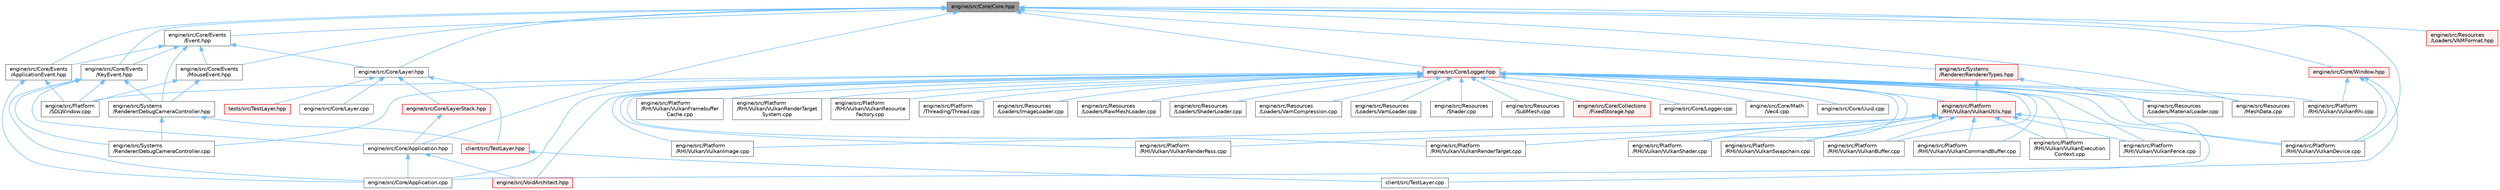 digraph "engine/src/Core/Core.hpp"
{
 // LATEX_PDF_SIZE
  bgcolor="transparent";
  edge [fontname=Helvetica,fontsize=10,labelfontname=Helvetica,labelfontsize=10];
  node [fontname=Helvetica,fontsize=10,shape=box,height=0.2,width=0.4];
  Node1 [id="Node000001",label="engine/src/Core/Core.hpp",height=0.2,width=0.4,color="gray40", fillcolor="grey60", style="filled", fontcolor="black",tooltip=" "];
  Node1 -> Node2 [id="edge1_Node000001_Node000002",dir="back",color="steelblue1",style="solid",tooltip=" "];
  Node2 [id="Node000002",label="engine/src/Core/Application.hpp",height=0.2,width=0.4,color="grey40", fillcolor="white", style="filled",URL="$_application_8hpp.html",tooltip=" "];
  Node2 -> Node3 [id="edge2_Node000002_Node000003",dir="back",color="steelblue1",style="solid",tooltip=" "];
  Node3 [id="Node000003",label="engine/src/Core/Application.cpp",height=0.2,width=0.4,color="grey40", fillcolor="white", style="filled",URL="$_application_8cpp.html",tooltip=" "];
  Node2 -> Node4 [id="edge3_Node000002_Node000004",dir="back",color="steelblue1",style="solid",tooltip=" "];
  Node4 [id="Node000004",label="engine/src/VoidArchitect.hpp",height=0.2,width=0.4,color="red", fillcolor="#FFF0F0", style="filled",URL="$_void_architect_8hpp.html",tooltip=" "];
  Node1 -> Node7 [id="edge4_Node000001_Node000007",dir="back",color="steelblue1",style="solid",tooltip=" "];
  Node7 [id="Node000007",label="engine/src/Core/Events\l/ApplicationEvent.hpp",height=0.2,width=0.4,color="grey40", fillcolor="white", style="filled",URL="$_application_event_8hpp.html",tooltip=" "];
  Node7 -> Node3 [id="edge5_Node000007_Node000003",dir="back",color="steelblue1",style="solid",tooltip=" "];
  Node7 -> Node8 [id="edge6_Node000007_Node000008",dir="back",color="steelblue1",style="solid",tooltip=" "];
  Node8 [id="Node000008",label="engine/src/Platform\l/SDLWindow.cpp",height=0.2,width=0.4,color="grey40", fillcolor="white", style="filled",URL="$_s_d_l_window_8cpp.html",tooltip=" "];
  Node1 -> Node9 [id="edge7_Node000001_Node000009",dir="back",color="steelblue1",style="solid",tooltip=" "];
  Node9 [id="Node000009",label="engine/src/Core/Events\l/Event.hpp",height=0.2,width=0.4,color="grey40", fillcolor="white", style="filled",URL="$_event_8hpp.html",tooltip=" "];
  Node9 -> Node7 [id="edge8_Node000009_Node000007",dir="back",color="steelblue1",style="solid",tooltip=" "];
  Node9 -> Node10 [id="edge9_Node000009_Node000010",dir="back",color="steelblue1",style="solid",tooltip=" "];
  Node10 [id="Node000010",label="engine/src/Core/Events\l/KeyEvent.hpp",height=0.2,width=0.4,color="grey40", fillcolor="white", style="filled",URL="$_key_event_8hpp.html",tooltip=" "];
  Node10 -> Node3 [id="edge10_Node000010_Node000003",dir="back",color="steelblue1",style="solid",tooltip=" "];
  Node10 -> Node2 [id="edge11_Node000010_Node000002",dir="back",color="steelblue1",style="solid",tooltip=" "];
  Node10 -> Node8 [id="edge12_Node000010_Node000008",dir="back",color="steelblue1",style="solid",tooltip=" "];
  Node10 -> Node11 [id="edge13_Node000010_Node000011",dir="back",color="steelblue1",style="solid",tooltip=" "];
  Node11 [id="Node000011",label="engine/src/Systems\l/Renderer/DebugCameraController.cpp",height=0.2,width=0.4,color="grey40", fillcolor="white", style="filled",URL="$_debug_camera_controller_8cpp.html",tooltip=" "];
  Node10 -> Node12 [id="edge14_Node000010_Node000012",dir="back",color="steelblue1",style="solid",tooltip=" "];
  Node12 [id="Node000012",label="engine/src/Systems\l/Renderer/DebugCameraController.hpp",height=0.2,width=0.4,color="grey40", fillcolor="white", style="filled",URL="$_debug_camera_controller_8hpp.html",tooltip=" "];
  Node12 -> Node13 [id="edge15_Node000012_Node000013",dir="back",color="steelblue1",style="solid",tooltip=" "];
  Node13 [id="Node000013",label="client/src/TestLayer.hpp",height=0.2,width=0.4,color="red", fillcolor="#FFF0F0", style="filled",URL="$client_2src_2_test_layer_8hpp.html",tooltip=" "];
  Node13 -> Node14 [id="edge16_Node000013_Node000014",dir="back",color="steelblue1",style="solid",tooltip=" "];
  Node14 [id="Node000014",label="client/src/TestLayer.cpp",height=0.2,width=0.4,color="grey40", fillcolor="white", style="filled",URL="$client_2src_2_test_layer_8cpp.html",tooltip=" "];
  Node12 -> Node11 [id="edge17_Node000012_Node000011",dir="back",color="steelblue1",style="solid",tooltip=" "];
  Node9 -> Node15 [id="edge18_Node000009_Node000015",dir="back",color="steelblue1",style="solid",tooltip=" "];
  Node15 [id="Node000015",label="engine/src/Core/Events\l/MouseEvent.hpp",height=0.2,width=0.4,color="grey40", fillcolor="white", style="filled",URL="$_mouse_event_8hpp.html",tooltip=" "];
  Node15 -> Node8 [id="edge19_Node000015_Node000008",dir="back",color="steelblue1",style="solid",tooltip=" "];
  Node15 -> Node12 [id="edge20_Node000015_Node000012",dir="back",color="steelblue1",style="solid",tooltip=" "];
  Node9 -> Node16 [id="edge21_Node000009_Node000016",dir="back",color="steelblue1",style="solid",tooltip=" "];
  Node16 [id="Node000016",label="engine/src/Core/Layer.hpp",height=0.2,width=0.4,color="grey40", fillcolor="white", style="filled",URL="$_layer_8hpp.html",tooltip=" "];
  Node16 -> Node13 [id="edge22_Node000016_Node000013",dir="back",color="steelblue1",style="solid",tooltip=" "];
  Node16 -> Node17 [id="edge23_Node000016_Node000017",dir="back",color="steelblue1",style="solid",tooltip=" "];
  Node17 [id="Node000017",label="engine/src/Core/Layer.cpp",height=0.2,width=0.4,color="grey40", fillcolor="white", style="filled",URL="$_layer_8cpp.html",tooltip=" "];
  Node16 -> Node18 [id="edge24_Node000016_Node000018",dir="back",color="steelblue1",style="solid",tooltip=" "];
  Node18 [id="Node000018",label="engine/src/Core/LayerStack.hpp",height=0.2,width=0.4,color="red", fillcolor="#FFF0F0", style="filled",URL="$_layer_stack_8hpp.html",tooltip=" "];
  Node18 -> Node2 [id="edge25_Node000018_Node000002",dir="back",color="steelblue1",style="solid",tooltip=" "];
  Node16 -> Node20 [id="edge26_Node000016_Node000020",dir="back",color="steelblue1",style="solid",tooltip=" "];
  Node20 [id="Node000020",label="tests/src/TestLayer.hpp",height=0.2,width=0.4,color="red", fillcolor="#FFF0F0", style="filled",URL="$tests_2src_2_test_layer_8hpp.html",tooltip=" "];
  Node9 -> Node12 [id="edge27_Node000009_Node000012",dir="back",color="steelblue1",style="solid",tooltip=" "];
  Node1 -> Node10 [id="edge28_Node000001_Node000010",dir="back",color="steelblue1",style="solid",tooltip=" "];
  Node1 -> Node15 [id="edge29_Node000001_Node000015",dir="back",color="steelblue1",style="solid",tooltip=" "];
  Node1 -> Node16 [id="edge30_Node000001_Node000016",dir="back",color="steelblue1",style="solid",tooltip=" "];
  Node1 -> Node22 [id="edge31_Node000001_Node000022",dir="back",color="steelblue1",style="solid",tooltip=" "];
  Node22 [id="Node000022",label="engine/src/Core/Logger.hpp",height=0.2,width=0.4,color="red", fillcolor="#FFF0F0", style="filled",URL="$_logger_8hpp.html",tooltip=" "];
  Node22 -> Node14 [id="edge32_Node000022_Node000014",dir="back",color="steelblue1",style="solid",tooltip=" "];
  Node22 -> Node3 [id="edge33_Node000022_Node000003",dir="back",color="steelblue1",style="solid",tooltip=" "];
  Node22 -> Node23 [id="edge34_Node000022_Node000023",dir="back",color="steelblue1",style="solid",tooltip=" "];
  Node23 [id="Node000023",label="engine/src/Core/Collections\l/FixedStorage.hpp",height=0.2,width=0.4,color="red", fillcolor="#FFF0F0", style="filled",URL="$_fixed_storage_8hpp.html",tooltip=" "];
  Node22 -> Node30 [id="edge35_Node000022_Node000030",dir="back",color="steelblue1",style="solid",tooltip=" "];
  Node30 [id="Node000030",label="engine/src/Core/Logger.cpp",height=0.2,width=0.4,color="grey40", fillcolor="white", style="filled",URL="$_logger_8cpp.html",tooltip=" "];
  Node22 -> Node31 [id="edge36_Node000022_Node000031",dir="back",color="steelblue1",style="solid",tooltip=" "];
  Node31 [id="Node000031",label="engine/src/Core/Math\l/Vec4.cpp",height=0.2,width=0.4,color="grey40", fillcolor="white", style="filled",URL="$_vec4_8cpp.html",tooltip=" "];
  Node22 -> Node32 [id="edge37_Node000022_Node000032",dir="back",color="steelblue1",style="solid",tooltip=" "];
  Node32 [id="Node000032",label="engine/src/Core/Uuid.cpp",height=0.2,width=0.4,color="grey40", fillcolor="white", style="filled",URL="$_uuid_8cpp.html",tooltip=" "];
  Node22 -> Node33 [id="edge38_Node000022_Node000033",dir="back",color="steelblue1",style="solid",tooltip=" "];
  Node33 [id="Node000033",label="engine/src/Platform\l/RHI/Vulkan/VulkanBuffer.cpp",height=0.2,width=0.4,color="grey40", fillcolor="white", style="filled",URL="$_vulkan_buffer_8cpp.html",tooltip=" "];
  Node22 -> Node34 [id="edge39_Node000022_Node000034",dir="back",color="steelblue1",style="solid",tooltip=" "];
  Node34 [id="Node000034",label="engine/src/Platform\l/RHI/Vulkan/VulkanCommandBuffer.cpp",height=0.2,width=0.4,color="grey40", fillcolor="white", style="filled",URL="$_vulkan_command_buffer_8cpp.html",tooltip=" "];
  Node22 -> Node35 [id="edge40_Node000022_Node000035",dir="back",color="steelblue1",style="solid",tooltip=" "];
  Node35 [id="Node000035",label="engine/src/Platform\l/RHI/Vulkan/VulkanDevice.cpp",height=0.2,width=0.4,color="grey40", fillcolor="white", style="filled",URL="$_vulkan_device_8cpp.html",tooltip=" "];
  Node22 -> Node36 [id="edge41_Node000022_Node000036",dir="back",color="steelblue1",style="solid",tooltip=" "];
  Node36 [id="Node000036",label="engine/src/Platform\l/RHI/Vulkan/VulkanExecution\lContext.cpp",height=0.2,width=0.4,color="grey40", fillcolor="white", style="filled",URL="$_vulkan_execution_context_8cpp.html",tooltip=" "];
  Node22 -> Node37 [id="edge42_Node000022_Node000037",dir="back",color="steelblue1",style="solid",tooltip=" "];
  Node37 [id="Node000037",label="engine/src/Platform\l/RHI/Vulkan/VulkanFence.cpp",height=0.2,width=0.4,color="grey40", fillcolor="white", style="filled",URL="$_vulkan_fence_8cpp.html",tooltip=" "];
  Node22 -> Node38 [id="edge43_Node000022_Node000038",dir="back",color="steelblue1",style="solid",tooltip=" "];
  Node38 [id="Node000038",label="engine/src/Platform\l/RHI/Vulkan/VulkanFramebuffer\lCache.cpp",height=0.2,width=0.4,color="grey40", fillcolor="white", style="filled",URL="$_vulkan_framebuffer_cache_8cpp.html",tooltip=" "];
  Node22 -> Node39 [id="edge44_Node000022_Node000039",dir="back",color="steelblue1",style="solid",tooltip=" "];
  Node39 [id="Node000039",label="engine/src/Platform\l/RHI/Vulkan/VulkanImage.cpp",height=0.2,width=0.4,color="grey40", fillcolor="white", style="filled",URL="$_vulkan_image_8cpp.html",tooltip=" "];
  Node22 -> Node40 [id="edge45_Node000022_Node000040",dir="back",color="steelblue1",style="solid",tooltip=" "];
  Node40 [id="Node000040",label="engine/src/Platform\l/RHI/Vulkan/VulkanRenderPass.cpp",height=0.2,width=0.4,color="grey40", fillcolor="white", style="filled",URL="$_vulkan_render_pass_8cpp.html",tooltip=" "];
  Node22 -> Node41 [id="edge46_Node000022_Node000041",dir="back",color="steelblue1",style="solid",tooltip=" "];
  Node41 [id="Node000041",label="engine/src/Platform\l/RHI/Vulkan/VulkanRenderTarget.cpp",height=0.2,width=0.4,color="grey40", fillcolor="white", style="filled",URL="$_vulkan_render_target_8cpp.html",tooltip=" "];
  Node22 -> Node42 [id="edge47_Node000022_Node000042",dir="back",color="steelblue1",style="solid",tooltip=" "];
  Node42 [id="Node000042",label="engine/src/Platform\l/RHI/Vulkan/VulkanRenderTarget\lSystem.cpp",height=0.2,width=0.4,color="grey40", fillcolor="white", style="filled",URL="$_vulkan_render_target_system_8cpp.html",tooltip=" "];
  Node22 -> Node43 [id="edge48_Node000022_Node000043",dir="back",color="steelblue1",style="solid",tooltip=" "];
  Node43 [id="Node000043",label="engine/src/Platform\l/RHI/Vulkan/VulkanResource\lFactory.cpp",height=0.2,width=0.4,color="grey40", fillcolor="white", style="filled",URL="$_vulkan_resource_factory_8cpp.html",tooltip=" "];
  Node22 -> Node44 [id="edge49_Node000022_Node000044",dir="back",color="steelblue1",style="solid",tooltip=" "];
  Node44 [id="Node000044",label="engine/src/Platform\l/RHI/Vulkan/VulkanRhi.cpp",height=0.2,width=0.4,color="grey40", fillcolor="white", style="filled",URL="$_vulkan_rhi_8cpp.html",tooltip=" "];
  Node22 -> Node45 [id="edge50_Node000022_Node000045",dir="back",color="steelblue1",style="solid",tooltip=" "];
  Node45 [id="Node000045",label="engine/src/Platform\l/RHI/Vulkan/VulkanShader.cpp",height=0.2,width=0.4,color="grey40", fillcolor="white", style="filled",URL="$_vulkan_shader_8cpp.html",tooltip=" "];
  Node22 -> Node46 [id="edge51_Node000022_Node000046",dir="back",color="steelblue1",style="solid",tooltip=" "];
  Node46 [id="Node000046",label="engine/src/Platform\l/RHI/Vulkan/VulkanSwapchain.cpp",height=0.2,width=0.4,color="grey40", fillcolor="white", style="filled",URL="$_vulkan_swapchain_8cpp.html",tooltip=" "];
  Node22 -> Node47 [id="edge52_Node000022_Node000047",dir="back",color="steelblue1",style="solid",tooltip=" "];
  Node47 [id="Node000047",label="engine/src/Platform\l/RHI/Vulkan/VulkanUtils.hpp",height=0.2,width=0.4,color="red", fillcolor="#FFF0F0", style="filled",URL="$_vulkan_utils_8hpp.html",tooltip=" "];
  Node47 -> Node33 [id="edge53_Node000047_Node000033",dir="back",color="steelblue1",style="solid",tooltip=" "];
  Node47 -> Node34 [id="edge54_Node000047_Node000034",dir="back",color="steelblue1",style="solid",tooltip=" "];
  Node47 -> Node35 [id="edge55_Node000047_Node000035",dir="back",color="steelblue1",style="solid",tooltip=" "];
  Node47 -> Node36 [id="edge56_Node000047_Node000036",dir="back",color="steelblue1",style="solid",tooltip=" "];
  Node47 -> Node37 [id="edge57_Node000047_Node000037",dir="back",color="steelblue1",style="solid",tooltip=" "];
  Node47 -> Node39 [id="edge58_Node000047_Node000039",dir="back",color="steelblue1",style="solid",tooltip=" "];
  Node47 -> Node40 [id="edge59_Node000047_Node000040",dir="back",color="steelblue1",style="solid",tooltip=" "];
  Node47 -> Node41 [id="edge60_Node000047_Node000041",dir="back",color="steelblue1",style="solid",tooltip=" "];
  Node47 -> Node45 [id="edge61_Node000047_Node000045",dir="back",color="steelblue1",style="solid",tooltip=" "];
  Node47 -> Node46 [id="edge62_Node000047_Node000046",dir="back",color="steelblue1",style="solid",tooltip=" "];
  Node22 -> Node8 [id="edge63_Node000022_Node000008",dir="back",color="steelblue1",style="solid",tooltip=" "];
  Node22 -> Node56 [id="edge64_Node000022_Node000056",dir="back",color="steelblue1",style="solid",tooltip=" "];
  Node56 [id="Node000056",label="engine/src/Platform\l/Threading/Thread.cpp",height=0.2,width=0.4,color="grey40", fillcolor="white", style="filled",URL="$_thread_8cpp.html",tooltip=" "];
  Node22 -> Node57 [id="edge65_Node000022_Node000057",dir="back",color="steelblue1",style="solid",tooltip=" "];
  Node57 [id="Node000057",label="engine/src/Resources\l/Loaders/ImageLoader.cpp",height=0.2,width=0.4,color="grey40", fillcolor="white", style="filled",URL="$_image_loader_8cpp.html",tooltip=" "];
  Node22 -> Node58 [id="edge66_Node000022_Node000058",dir="back",color="steelblue1",style="solid",tooltip=" "];
  Node58 [id="Node000058",label="engine/src/Resources\l/Loaders/MaterialLoader.cpp",height=0.2,width=0.4,color="grey40", fillcolor="white", style="filled",URL="$_material_loader_8cpp.html",tooltip=" "];
  Node22 -> Node59 [id="edge67_Node000022_Node000059",dir="back",color="steelblue1",style="solid",tooltip=" "];
  Node59 [id="Node000059",label="engine/src/Resources\l/Loaders/RawMeshLoader.cpp",height=0.2,width=0.4,color="grey40", fillcolor="white", style="filled",URL="$_raw_mesh_loader_8cpp.html",tooltip=" "];
  Node22 -> Node60 [id="edge68_Node000022_Node000060",dir="back",color="steelblue1",style="solid",tooltip=" "];
  Node60 [id="Node000060",label="engine/src/Resources\l/Loaders/ShaderLoader.cpp",height=0.2,width=0.4,color="grey40", fillcolor="white", style="filled",URL="$_shader_loader_8cpp.html",tooltip=" "];
  Node22 -> Node61 [id="edge69_Node000022_Node000061",dir="back",color="steelblue1",style="solid",tooltip=" "];
  Node61 [id="Node000061",label="engine/src/Resources\l/Loaders/VamCompression.cpp",height=0.2,width=0.4,color="grey40", fillcolor="white", style="filled",URL="$_vam_compression_8cpp.html",tooltip=" "];
  Node22 -> Node62 [id="edge70_Node000022_Node000062",dir="back",color="steelblue1",style="solid",tooltip=" "];
  Node62 [id="Node000062",label="engine/src/Resources\l/Loaders/VamLoader.cpp",height=0.2,width=0.4,color="grey40", fillcolor="white", style="filled",URL="$_vam_loader_8cpp.html",tooltip=" "];
  Node22 -> Node63 [id="edge71_Node000022_Node000063",dir="back",color="steelblue1",style="solid",tooltip=" "];
  Node63 [id="Node000063",label="engine/src/Resources\l/MeshData.cpp",height=0.2,width=0.4,color="grey40", fillcolor="white", style="filled",URL="$_mesh_data_8cpp.html",tooltip=" "];
  Node22 -> Node64 [id="edge72_Node000022_Node000064",dir="back",color="steelblue1",style="solid",tooltip=" "];
  Node64 [id="Node000064",label="engine/src/Resources\l/Shader.cpp",height=0.2,width=0.4,color="grey40", fillcolor="white", style="filled",URL="$_shader_8cpp.html",tooltip=" "];
  Node22 -> Node65 [id="edge73_Node000022_Node000065",dir="back",color="steelblue1",style="solid",tooltip=" "];
  Node65 [id="Node000065",label="engine/src/Resources\l/SubMesh.cpp",height=0.2,width=0.4,color="grey40", fillcolor="white", style="filled",URL="$_sub_mesh_8cpp.html",tooltip=" "];
  Node22 -> Node11 [id="edge74_Node000022_Node000011",dir="back",color="steelblue1",style="solid",tooltip=" "];
  Node22 -> Node4 [id="edge75_Node000022_Node000004",dir="back",color="steelblue1",style="solid",tooltip=" "];
  Node1 -> Node80 [id="edge76_Node000001_Node000080",dir="back",color="steelblue1",style="solid",tooltip=" "];
  Node80 [id="Node000080",label="engine/src/Core/Window.hpp",height=0.2,width=0.4,color="red", fillcolor="#FFF0F0", style="filled",URL="$_window_8hpp.html",tooltip=" "];
  Node80 -> Node3 [id="edge77_Node000080_Node000003",dir="back",color="steelblue1",style="solid",tooltip=" "];
  Node80 -> Node35 [id="edge78_Node000080_Node000035",dir="back",color="steelblue1",style="solid",tooltip=" "];
  Node80 -> Node44 [id="edge79_Node000080_Node000044",dir="back",color="steelblue1",style="solid",tooltip=" "];
  Node1 -> Node35 [id="edge80_Node000001_Node000035",dir="back",color="steelblue1",style="solid",tooltip=" "];
  Node1 -> Node82 [id="edge81_Node000001_Node000082",dir="back",color="steelblue1",style="solid",tooltip=" "];
  Node82 [id="Node000082",label="engine/src/Resources\l/Loaders/VAMFormat.hpp",height=0.2,width=0.4,color="red", fillcolor="#FFF0F0", style="filled",URL="$_v_a_m_format_8hpp.html",tooltip=" "];
  Node1 -> Node63 [id="edge82_Node000001_Node000063",dir="back",color="steelblue1",style="solid",tooltip=" "];
  Node1 -> Node84 [id="edge83_Node000001_Node000084",dir="back",color="steelblue1",style="solid",tooltip=" "];
  Node84 [id="Node000084",label="engine/src/Systems\l/Renderer/RendererTypes.hpp",height=0.2,width=0.4,color="red", fillcolor="#FFF0F0", style="filled",URL="$_renderer_types_8hpp.html",tooltip=" "];
  Node84 -> Node47 [id="edge84_Node000084_Node000047",dir="back",color="steelblue1",style="solid",tooltip=" "];
  Node84 -> Node58 [id="edge85_Node000084_Node000058",dir="back",color="steelblue1",style="solid",tooltip=" "];
}
